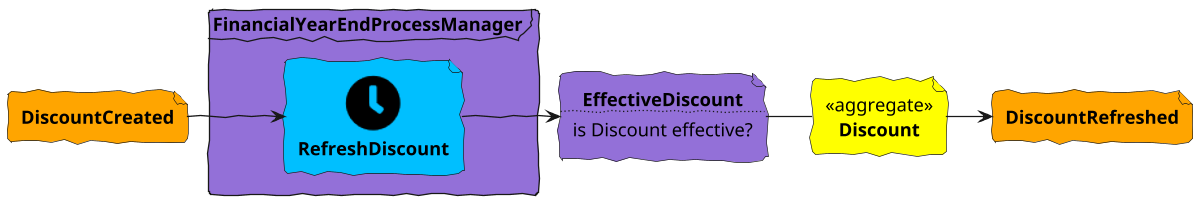 @startuml
!include <tupadr3/common>
!include <tupadr3/font-awesome-5/clock>
!include <tupadr3/font-awesome-5/calendar_alt>
!include <tupadr3/font-awesome-5/gripfire>

skinparam defaultFontName Purisa
skinparam handwritten true
skinparam backgroundcolor transparent

skinparam defaultTextAlignment center


scale 1200*480


file DiscountCreated #Orange [
    **DiscountCreated**
]

file DiscountRefreshed #Orange [
    **DiscountRefreshed**
]

file EffectiveDiscount #MediumPurple [
    **EffectiveDiscount**
....
   is Discount effective?
]

file Discount #Yellow [
    <<aggregate>>
    **Discount**
]

frame **FinancialYearEndProcessManager** #MediumPurple {
    file RefreshDiscount #DeepSkyBlue [
        <$clock>
        **RefreshDiscount**
    ]


    DiscountCreated -R-> RefreshDiscount
}

RefreshDiscount -> EffectiveDiscount
EffectiveDiscount - Discount
Discount -> DiscountRefreshed


@enduml